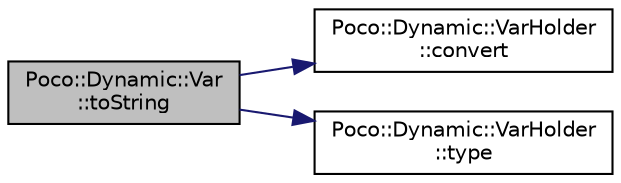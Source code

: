 digraph "Poco::Dynamic::Var::toString"
{
 // LATEX_PDF_SIZE
  edge [fontname="Helvetica",fontsize="10",labelfontname="Helvetica",labelfontsize="10"];
  node [fontname="Helvetica",fontsize="10",shape=record];
  rankdir="LR";
  Node1 [label="Poco::Dynamic::Var\l::toString",height=0.2,width=0.4,color="black", fillcolor="grey75", style="filled", fontcolor="black",tooltip="Returns the stored value as string."];
  Node1 -> Node2 [color="midnightblue",fontsize="10",style="solid",fontname="Helvetica"];
  Node2 [label="Poco::Dynamic::VarHolder\l::convert",height=0.2,width=0.4,color="black", fillcolor="white", style="filled",URL="$classPoco_1_1Dynamic_1_1VarHolder.html#aff77778b8b597d2b003b059093a0457e",tooltip=" "];
  Node1 -> Node3 [color="midnightblue",fontsize="10",style="solid",fontname="Helvetica"];
  Node3 [label="Poco::Dynamic::VarHolder\l::type",height=0.2,width=0.4,color="black", fillcolor="white", style="filled",URL="$classPoco_1_1Dynamic_1_1VarHolder.html#a268bd432f87c533850c03422427b484b",tooltip=" "];
}
